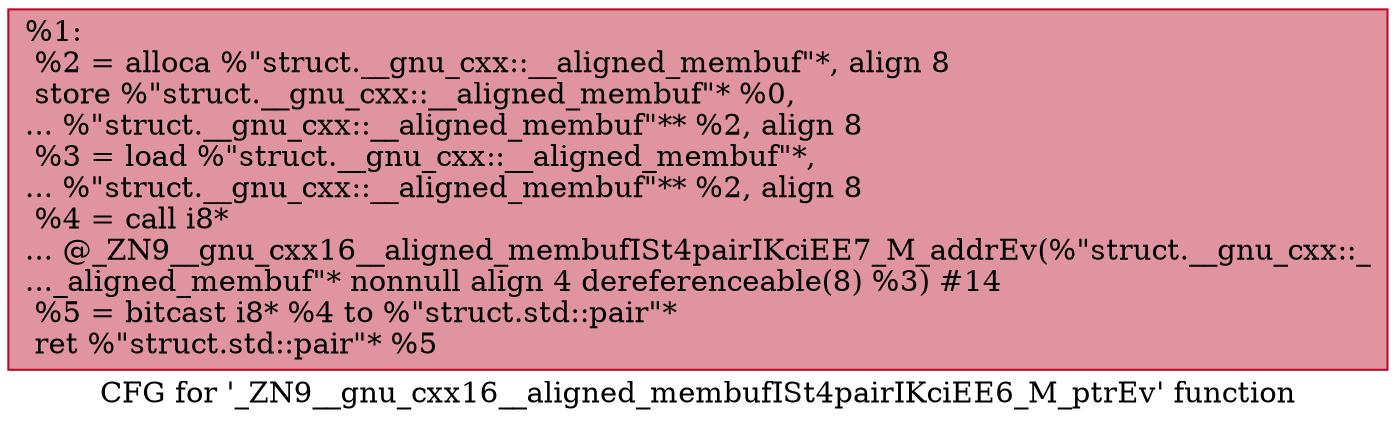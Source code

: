 digraph "CFG for '_ZN9__gnu_cxx16__aligned_membufISt4pairIKciEE6_M_ptrEv' function" {
	label="CFG for '_ZN9__gnu_cxx16__aligned_membufISt4pairIKciEE6_M_ptrEv' function";

	Node0x557bfd502240 [shape=record,color="#b70d28ff", style=filled, fillcolor="#b70d2870",label="{%1:\l  %2 = alloca %\"struct.__gnu_cxx::__aligned_membuf\"*, align 8\l  store %\"struct.__gnu_cxx::__aligned_membuf\"* %0,\l... %\"struct.__gnu_cxx::__aligned_membuf\"** %2, align 8\l  %3 = load %\"struct.__gnu_cxx::__aligned_membuf\"*,\l... %\"struct.__gnu_cxx::__aligned_membuf\"** %2, align 8\l  %4 = call i8*\l... @_ZN9__gnu_cxx16__aligned_membufISt4pairIKciEE7_M_addrEv(%\"struct.__gnu_cxx::_\l..._aligned_membuf\"* nonnull align 4 dereferenceable(8) %3) #14\l  %5 = bitcast i8* %4 to %\"struct.std::pair\"*\l  ret %\"struct.std::pair\"* %5\l}"];
}
